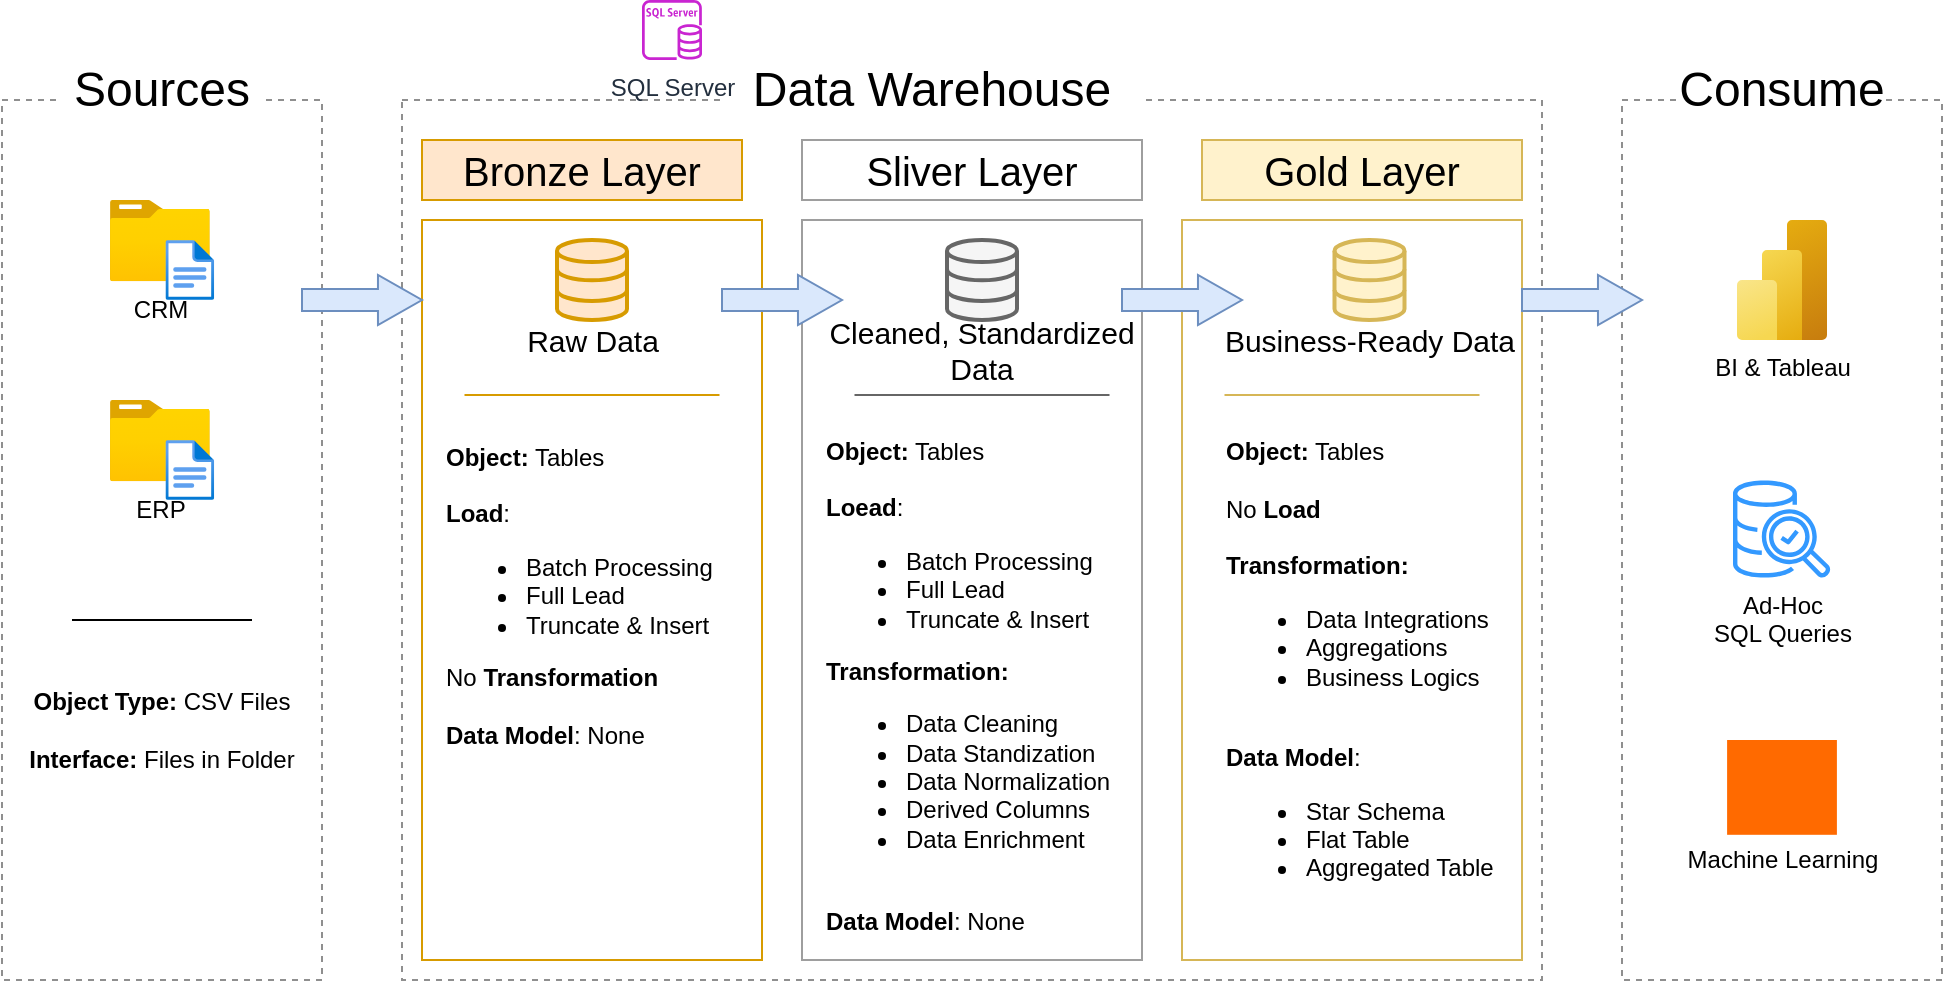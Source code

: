 <mxfile version="26.0.15">
  <diagram name="Page-1" id="8IdV_lLkRID6Gs0bTjjI">
    <mxGraphModel dx="1434" dy="836" grid="1" gridSize="10" guides="1" tooltips="1" connect="1" arrows="1" fold="1" page="1" pageScale="1" pageWidth="1400" pageHeight="850" math="0" shadow="0">
      <root>
        <mxCell id="0" />
        <mxCell id="1" parent="0" />
        <mxCell id="GyJT4jrjaYT630rRsVkH-4" value="" style="rounded=0;whiteSpace=wrap;html=1;fillColor=none;dashed=1;strokeColor=#8F8F8F;" vertex="1" parent="1">
          <mxGeometry x="280" y="240" width="570" height="440" as="geometry" />
        </mxCell>
        <mxCell id="GyJT4jrjaYT630rRsVkH-5" value="&lt;font style=&quot;font-size: 24px;&quot;&gt;Data Warehouse&lt;/font&gt;" style="rounded=0;whiteSpace=wrap;html=1;fillColor=default;strokeColor=none;" vertex="1" parent="1">
          <mxGeometry x="440" y="220" width="210" height="30" as="geometry" />
        </mxCell>
        <mxCell id="GyJT4jrjaYT630rRsVkH-6" value="" style="rounded=0;whiteSpace=wrap;html=1;fillColor=none;dashed=1;strokeColor=#8F8F8F;" vertex="1" parent="1">
          <mxGeometry x="890" y="240" width="160" height="440" as="geometry" />
        </mxCell>
        <mxCell id="GyJT4jrjaYT630rRsVkH-7" value="&lt;font style=&quot;font-size: 24px;&quot;&gt;Consume&lt;/font&gt;" style="rounded=0;whiteSpace=wrap;html=1;fillColor=default;strokeColor=none;" vertex="1" parent="1">
          <mxGeometry x="920" y="220" width="100" height="30" as="geometry" />
        </mxCell>
        <mxCell id="GyJT4jrjaYT630rRsVkH-8" value="Bronze Layer" style="rounded=0;whiteSpace=wrap;html=1;fillColor=#ffe6cc;strokeColor=#d79b00;fontSize=20;" vertex="1" parent="1">
          <mxGeometry x="290" y="260" width="160" height="30" as="geometry" />
        </mxCell>
        <mxCell id="GyJT4jrjaYT630rRsVkH-10" value="" style="rounded=0;whiteSpace=wrap;html=1;fillColor=none;strokeColor=#d79b00;fontSize=20;" vertex="1" parent="1">
          <mxGeometry x="290" y="300" width="170" height="370" as="geometry" />
        </mxCell>
        <mxCell id="GyJT4jrjaYT630rRsVkH-11" value="Sliver Layer" style="rounded=0;whiteSpace=wrap;html=1;fillColor=none;strokeColor=#9E9E9E;fontSize=20;" vertex="1" parent="1">
          <mxGeometry x="480" y="260" width="170" height="30" as="geometry" />
        </mxCell>
        <mxCell id="GyJT4jrjaYT630rRsVkH-12" value="" style="rounded=0;whiteSpace=wrap;html=1;fillColor=none;strokeColor=#9E9E9E;fontSize=20;" vertex="1" parent="1">
          <mxGeometry x="480" y="300" width="170" height="370" as="geometry" />
        </mxCell>
        <mxCell id="GyJT4jrjaYT630rRsVkH-13" value="Gold Layer" style="rounded=0;whiteSpace=wrap;html=1;fillColor=#fff2cc;strokeColor=#d6b656;fontSize=20;" vertex="1" parent="1">
          <mxGeometry x="680" y="260" width="160" height="30" as="geometry" />
        </mxCell>
        <mxCell id="GyJT4jrjaYT630rRsVkH-14" value="" style="rounded=0;whiteSpace=wrap;html=1;fillColor=none;strokeColor=#d6b656;fontSize=20;" vertex="1" parent="1">
          <mxGeometry x="670" y="300" width="170" height="370" as="geometry" />
        </mxCell>
        <mxCell id="GyJT4jrjaYT630rRsVkH-26" value="" style="group" vertex="1" connectable="0" parent="1">
          <mxGeometry x="80" y="220" width="160" height="460" as="geometry" />
        </mxCell>
        <mxCell id="GyJT4jrjaYT630rRsVkH-2" value="" style="rounded=0;whiteSpace=wrap;html=1;fillColor=none;dashed=1;strokeColor=#8F8F8F;" vertex="1" parent="GyJT4jrjaYT630rRsVkH-26">
          <mxGeometry y="20" width="160" height="440" as="geometry" />
        </mxCell>
        <mxCell id="GyJT4jrjaYT630rRsVkH-3" value="&lt;font style=&quot;font-size: 24px;&quot;&gt;&amp;nbsp;Sources&amp;nbsp;&lt;/font&gt;" style="rounded=0;whiteSpace=wrap;html=1;fillColor=default;strokeColor=none;" vertex="1" parent="GyJT4jrjaYT630rRsVkH-26">
          <mxGeometry x="30" width="100" height="30" as="geometry" />
        </mxCell>
        <mxCell id="GyJT4jrjaYT630rRsVkH-18" value="" style="group" vertex="1" connectable="0" parent="GyJT4jrjaYT630rRsVkH-26">
          <mxGeometry x="53.91" y="70" width="52.18" height="50" as="geometry" />
        </mxCell>
        <mxCell id="GyJT4jrjaYT630rRsVkH-15" value="CRM" style="image;aspect=fixed;html=1;points=[];align=center;fontSize=12;image=img/lib/azure2/general/Folder_Blank.svg;" vertex="1" parent="GyJT4jrjaYT630rRsVkH-18">
          <mxGeometry width="50" height="40.58" as="geometry" />
        </mxCell>
        <mxCell id="GyJT4jrjaYT630rRsVkH-17" value="" style="image;aspect=fixed;html=1;points=[];align=center;fontSize=12;image=img/lib/azure2/general/File.svg;" vertex="1" parent="GyJT4jrjaYT630rRsVkH-18">
          <mxGeometry x="27.83" y="20" width="24.35" height="30" as="geometry" />
        </mxCell>
        <mxCell id="GyJT4jrjaYT630rRsVkH-19" value="" style="group" vertex="1" connectable="0" parent="GyJT4jrjaYT630rRsVkH-26">
          <mxGeometry x="53.91" y="170" width="52.18" height="50" as="geometry" />
        </mxCell>
        <mxCell id="GyJT4jrjaYT630rRsVkH-20" value="ERP" style="image;aspect=fixed;html=1;points=[];align=center;fontSize=12;image=img/lib/azure2/general/Folder_Blank.svg;" vertex="1" parent="GyJT4jrjaYT630rRsVkH-19">
          <mxGeometry width="50" height="40.58" as="geometry" />
        </mxCell>
        <mxCell id="GyJT4jrjaYT630rRsVkH-21" value="" style="image;aspect=fixed;html=1;points=[];align=center;fontSize=12;image=img/lib/azure2/general/File.svg;" vertex="1" parent="GyJT4jrjaYT630rRsVkH-19">
          <mxGeometry x="27.83" y="20" width="24.35" height="30" as="geometry" />
        </mxCell>
        <mxCell id="GyJT4jrjaYT630rRsVkH-24" value="" style="endArrow=none;html=1;rounded=0;" edge="1" parent="GyJT4jrjaYT630rRsVkH-26">
          <mxGeometry width="50" height="50" relative="1" as="geometry">
            <mxPoint x="35" y="280" as="sourcePoint" />
            <mxPoint x="125" y="280" as="targetPoint" />
          </mxGeometry>
        </mxCell>
        <mxCell id="GyJT4jrjaYT630rRsVkH-25" value="&lt;b&gt;Object Type:&lt;/b&gt; CSV Files&lt;div&gt;&lt;b&gt;&lt;br&gt;&lt;/b&gt;&lt;div&gt;&lt;b&gt;Interface:&lt;/b&gt; Files in Folder&lt;/div&gt;&lt;/div&gt;" style="text;html=1;align=center;verticalAlign=middle;whiteSpace=wrap;rounded=0;" vertex="1" parent="GyJT4jrjaYT630rRsVkH-26">
          <mxGeometry x="10" y="320" width="140" height="30" as="geometry" />
        </mxCell>
        <mxCell id="GyJT4jrjaYT630rRsVkH-30" value="" style="shape=singleArrow;whiteSpace=wrap;html=1;arrowWidth=0.44;arrowSize=0.367;fillColor=#dae8fc;strokeColor=#6c8ebf;" vertex="1" parent="1">
          <mxGeometry x="230" y="327.5" width="60" height="25" as="geometry" />
        </mxCell>
        <mxCell id="GyJT4jrjaYT630rRsVkH-31" value="" style="shape=singleArrow;whiteSpace=wrap;html=1;arrowWidth=0.44;arrowSize=0.367;fillColor=#dae8fc;strokeColor=#6c8ebf;" vertex="1" parent="1">
          <mxGeometry x="440" y="327.5" width="60" height="25" as="geometry" />
        </mxCell>
        <mxCell id="GyJT4jrjaYT630rRsVkH-32" value="" style="shape=singleArrow;whiteSpace=wrap;html=1;arrowWidth=0.44;arrowSize=0.367;fillColor=#dae8fc;strokeColor=#6c8ebf;" vertex="1" parent="1">
          <mxGeometry x="640" y="327.5" width="60" height="25" as="geometry" />
        </mxCell>
        <mxCell id="GyJT4jrjaYT630rRsVkH-33" value="" style="shape=singleArrow;whiteSpace=wrap;html=1;arrowWidth=0.44;arrowSize=0.367;fillColor=#dae8fc;strokeColor=#6c8ebf;" vertex="1" parent="1">
          <mxGeometry x="840" y="327.5" width="60" height="25" as="geometry" />
        </mxCell>
        <mxCell id="GyJT4jrjaYT630rRsVkH-37" value="" style="group" vertex="1" connectable="0" parent="1">
          <mxGeometry x="332.5" y="310" width="85" height="60" as="geometry" />
        </mxCell>
        <mxCell id="GyJT4jrjaYT630rRsVkH-27" value="" style="html=1;verticalLabelPosition=bottom;align=center;labelBackgroundColor=#ffffff;verticalAlign=top;strokeWidth=2;strokeColor=#d79b00;shadow=0;dashed=0;shape=mxgraph.ios7.icons.data;fillColor=#ffe6cc;" vertex="1" parent="GyJT4jrjaYT630rRsVkH-37">
          <mxGeometry x="25" width="35" height="40" as="geometry" />
        </mxCell>
        <mxCell id="GyJT4jrjaYT630rRsVkH-34" value="Raw Data" style="text;html=1;align=center;verticalAlign=middle;whiteSpace=wrap;rounded=0;fontSize=15;" vertex="1" parent="GyJT4jrjaYT630rRsVkH-37">
          <mxGeometry y="40" width="85" height="20" as="geometry" />
        </mxCell>
        <mxCell id="GyJT4jrjaYT630rRsVkH-38" value="" style="group" vertex="1" connectable="0" parent="1">
          <mxGeometry x="490" y="310" width="160" height="70" as="geometry" />
        </mxCell>
        <mxCell id="GyJT4jrjaYT630rRsVkH-28" value="" style="html=1;verticalLabelPosition=bottom;align=center;labelBackgroundColor=#ffffff;verticalAlign=top;strokeWidth=2;strokeColor=#666666;shadow=0;dashed=0;shape=mxgraph.ios7.icons.data;fillColor=#f5f5f5;fontColor=#333333;" vertex="1" parent="GyJT4jrjaYT630rRsVkH-38">
          <mxGeometry x="62.5" width="35" height="40" as="geometry" />
        </mxCell>
        <mxCell id="GyJT4jrjaYT630rRsVkH-35" value="Cleaned, Standardized Data" style="text;html=1;align=center;verticalAlign=middle;whiteSpace=wrap;rounded=0;fontSize=15;" vertex="1" parent="GyJT4jrjaYT630rRsVkH-38">
          <mxGeometry y="40" width="160" height="30" as="geometry" />
        </mxCell>
        <mxCell id="GyJT4jrjaYT630rRsVkH-39" value="" style="group" vertex="1" connectable="0" parent="1">
          <mxGeometry x="710" y="310" width="160" height="60" as="geometry" />
        </mxCell>
        <mxCell id="GyJT4jrjaYT630rRsVkH-29" value="" style="html=1;verticalLabelPosition=bottom;align=center;labelBackgroundColor=#ffffff;verticalAlign=top;strokeWidth=2;strokeColor=#d6b656;shadow=0;dashed=0;shape=mxgraph.ios7.icons.data;fillColor=#fff2cc;" vertex="1" parent="GyJT4jrjaYT630rRsVkH-39">
          <mxGeometry x="36.25" width="35" height="40" as="geometry" />
        </mxCell>
        <mxCell id="GyJT4jrjaYT630rRsVkH-36" value="Business-Ready Data" style="text;html=1;align=center;verticalAlign=middle;whiteSpace=wrap;rounded=0;fontSize=15;" vertex="1" parent="GyJT4jrjaYT630rRsVkH-39">
          <mxGeometry x="-26.25" y="40" width="160" height="20" as="geometry" />
        </mxCell>
        <mxCell id="GyJT4jrjaYT630rRsVkH-41" value="" style="endArrow=none;html=1;rounded=0;fillColor=#ffe6cc;strokeColor=#d79b00;" edge="1" parent="1">
          <mxGeometry width="50" height="50" relative="1" as="geometry">
            <mxPoint x="311.25" y="387.5" as="sourcePoint" />
            <mxPoint x="438.75" y="387.5" as="targetPoint" />
          </mxGeometry>
        </mxCell>
        <mxCell id="GyJT4jrjaYT630rRsVkH-42" value="" style="endArrow=none;html=1;rounded=0;fillColor=#f5f5f5;strokeColor=#666666;" edge="1" parent="1">
          <mxGeometry width="50" height="50" relative="1" as="geometry">
            <mxPoint x="506.25" y="387.5" as="sourcePoint" />
            <mxPoint x="633.75" y="387.5" as="targetPoint" />
          </mxGeometry>
        </mxCell>
        <mxCell id="GyJT4jrjaYT630rRsVkH-43" value="" style="endArrow=none;html=1;rounded=0;fillColor=#fff2cc;strokeColor=#d6b656;" edge="1" parent="1">
          <mxGeometry width="50" height="50" relative="1" as="geometry">
            <mxPoint x="691.25" y="387.5" as="sourcePoint" />
            <mxPoint x="818.75" y="387.5" as="targetPoint" />
          </mxGeometry>
        </mxCell>
        <mxCell id="GyJT4jrjaYT630rRsVkH-55" value="&lt;b&gt;Object:&lt;/b&gt; Tables&amp;nbsp;&lt;div&gt;&lt;br&gt;&lt;div&gt;&lt;b&gt;Load&lt;/b&gt;:&amp;nbsp;&lt;/div&gt;&lt;div style=&quot;&quot;&gt;&lt;ul&gt;&lt;li&gt;Batch Processing&lt;/li&gt;&lt;li&gt;Full Lead&amp;nbsp;&lt;/li&gt;&lt;li&gt;Truncate &amp;amp; Insert&lt;/li&gt;&lt;/ul&gt;&lt;/div&gt;&lt;div&gt;No &lt;b&gt;Transformation&lt;/b&gt;&lt;/div&gt;&lt;div&gt;&lt;br&gt;&lt;/div&gt;&lt;div&gt;&lt;b&gt;Data Model&lt;/b&gt;: None&amp;nbsp;&lt;/div&gt;&lt;div&gt;&lt;br&gt;&lt;/div&gt;&lt;/div&gt;" style="text;html=1;align=left;verticalAlign=middle;whiteSpace=wrap;rounded=0;" vertex="1" parent="1">
          <mxGeometry x="300" y="400" width="150" height="190" as="geometry" />
        </mxCell>
        <mxCell id="GyJT4jrjaYT630rRsVkH-56" value="&lt;b&gt;Object:&lt;/b&gt; Tables&amp;nbsp;&lt;div&gt;&lt;br&gt;&lt;div&gt;&lt;b&gt;Loead&lt;/b&gt;:&amp;nbsp;&lt;/div&gt;&lt;div style=&quot;&quot;&gt;&lt;ul&gt;&lt;li&gt;Batch Processing&lt;/li&gt;&lt;li&gt;Full Lead&amp;nbsp;&lt;/li&gt;&lt;li&gt;Truncate &amp;amp; Insert&lt;/li&gt;&lt;/ul&gt;&lt;/div&gt;&lt;div&gt;&lt;b&gt;Transformation:&lt;/b&gt;&lt;/div&gt;&lt;div&gt;&lt;ul&gt;&lt;li&gt;Data Cleaning&lt;/li&gt;&lt;li&gt;Data Standization&lt;/li&gt;&lt;li&gt;Data Normalization&lt;/li&gt;&lt;li&gt;Derived Columns&lt;/li&gt;&lt;li&gt;Data Enrichment&lt;/li&gt;&lt;/ul&gt;&lt;/div&gt;&lt;div&gt;&lt;br&gt;&lt;/div&gt;&lt;div&gt;&lt;b&gt;Data Model&lt;/b&gt;: None&amp;nbsp;&lt;/div&gt;&lt;div&gt;&lt;br&gt;&lt;/div&gt;&lt;/div&gt;" style="text;html=1;align=left;verticalAlign=middle;whiteSpace=wrap;rounded=0;" vertex="1" parent="1">
          <mxGeometry x="490" y="400" width="150" height="280" as="geometry" />
        </mxCell>
        <mxCell id="GyJT4jrjaYT630rRsVkH-57" value="&lt;b&gt;Object:&lt;/b&gt; Tables&amp;nbsp;&lt;div&gt;&lt;br&gt;&lt;div&gt;No &lt;b&gt;Load&lt;/b&gt;&lt;/div&gt;&lt;div&gt;&lt;b&gt;&lt;br&gt;&lt;/b&gt;&lt;/div&gt;&lt;div&gt;&lt;b style=&quot;background-color: transparent; color: light-dark(rgb(0, 0, 0), rgb(255, 255, 255));&quot;&gt;Transformation:&lt;/b&gt;&lt;/div&gt;&lt;div&gt;&lt;ul&gt;&lt;li&gt;Data Integrations&lt;/li&gt;&lt;li&gt;Aggregations&lt;/li&gt;&lt;li&gt;Business Logics&lt;/li&gt;&lt;/ul&gt;&lt;/div&gt;&lt;div&gt;&lt;br&gt;&lt;/div&gt;&lt;div&gt;&lt;b&gt;Data Model&lt;/b&gt;:&amp;nbsp;&lt;/div&gt;&lt;div&gt;&lt;ul&gt;&lt;li&gt;Star Schema&lt;/li&gt;&lt;li&gt;Flat Table&lt;/li&gt;&lt;li&gt;Aggregated Table&lt;/li&gt;&lt;/ul&gt;&lt;/div&gt;&lt;div&gt;&lt;br&gt;&lt;/div&gt;&lt;/div&gt;" style="text;html=1;align=left;verticalAlign=middle;whiteSpace=wrap;rounded=0;" vertex="1" parent="1">
          <mxGeometry x="690" y="400" width="150" height="265" as="geometry" />
        </mxCell>
        <mxCell id="GyJT4jrjaYT630rRsVkH-58" value="BI &amp;amp; Tableau" style="image;aspect=fixed;html=1;points=[];align=center;fontSize=12;image=img/lib/azure2/analytics/Power_BI_Embedded.svg;" vertex="1" parent="1">
          <mxGeometry x="947.5" y="300" width="45" height="60" as="geometry" />
        </mxCell>
        <mxCell id="GyJT4jrjaYT630rRsVkH-59" value="Ad-Hoc&lt;div&gt;SQL Queries&lt;/div&gt;" style="sketch=0;outlineConnect=0;fillColor=#3399FF;strokeColor=#6c8ebf;dashed=0;verticalLabelPosition=bottom;verticalAlign=top;align=center;html=1;fontSize=12;fontStyle=0;aspect=fixed;pointerEvents=1;shape=mxgraph.aws4.aws_glue_data_quality;" vertex="1" parent="1">
          <mxGeometry x="945.5" y="430" width="49" height="49" as="geometry" />
        </mxCell>
        <mxCell id="GyJT4jrjaYT630rRsVkH-60" value="&lt;div&gt;&lt;br&gt;&lt;/div&gt;&lt;div&gt;&lt;br&gt;&lt;/div&gt;&lt;div&gt;&lt;br&gt;&lt;/div&gt;&lt;div&gt;&lt;br&gt;&lt;/div&gt;&lt;div&gt;&lt;br&gt;&lt;/div&gt;&lt;div&gt;Machine Learning&lt;/div&gt;" style="points=[];aspect=fixed;html=1;align=center;shadow=0;dashed=0;fillColor=#FF6A00;strokeColor=none;shape=mxgraph.alibaba_cloud.gdb_graph_database;" vertex="1" parent="1">
          <mxGeometry x="942.55" y="560" width="54.9" height="47.4" as="geometry" />
        </mxCell>
        <mxCell id="GyJT4jrjaYT630rRsVkH-61" value="SQL Server" style="sketch=0;outlineConnect=0;fontColor=#232F3E;gradientColor=none;fillColor=#C925D1;strokeColor=none;dashed=0;verticalLabelPosition=bottom;verticalAlign=top;align=center;html=1;fontSize=12;fontStyle=0;aspect=fixed;pointerEvents=1;shape=mxgraph.aws4.rds_sql_server_instance;" vertex="1" parent="1">
          <mxGeometry x="400" y="190" width="30" height="30" as="geometry" />
        </mxCell>
      </root>
    </mxGraphModel>
  </diagram>
</mxfile>
